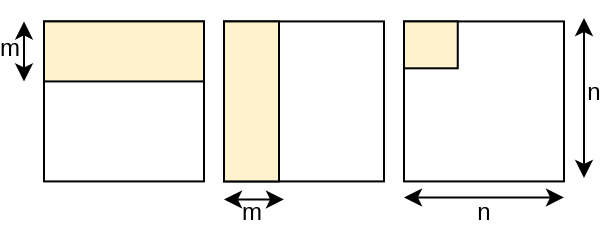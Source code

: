 <mxfile version="14.2.9" type="device"><diagram id="HZPBZsBwr-xF4NzpEWY5" name="Page-1"><mxGraphModel dx="716" dy="404" grid="1" gridSize="10" guides="1" tooltips="1" connect="1" arrows="1" fold="1" page="1" pageScale="1" pageWidth="850" pageHeight="1100" math="0" shadow="0"><root><mxCell id="0"/><mxCell id="1" parent="0"/><mxCell id="Bb1LcumJ4DdWjd4LheCI-1" value="" style="whiteSpace=wrap;html=1;aspect=fixed;" vertex="1" parent="1"><mxGeometry x="202" y="191.71" width="80" height="80" as="geometry"/></mxCell><mxCell id="Bb1LcumJ4DdWjd4LheCI-2" value="" style="whiteSpace=wrap;html=1;aspect=fixed;" vertex="1" parent="1"><mxGeometry x="292" y="191.71" width="80" height="80" as="geometry"/></mxCell><mxCell id="Bb1LcumJ4DdWjd4LheCI-3" value="" style="whiteSpace=wrap;html=1;aspect=fixed;" vertex="1" parent="1"><mxGeometry x="382" y="191.71" width="80" height="80" as="geometry"/></mxCell><mxCell id="Bb1LcumJ4DdWjd4LheCI-4" value="" style="rounded=0;whiteSpace=wrap;html=1;fillColor=#fff2cc;" vertex="1" parent="1"><mxGeometry x="202" y="191.71" width="80" height="30" as="geometry"/></mxCell><mxCell id="Bb1LcumJ4DdWjd4LheCI-5" value="" style="rounded=0;whiteSpace=wrap;html=1;rotation=-90;fillColor=#fff2cc;" vertex="1" parent="1"><mxGeometry x="265.75" y="217.96" width="80" height="27.5" as="geometry"/></mxCell><mxCell id="Bb1LcumJ4DdWjd4LheCI-6" value="" style="rounded=0;whiteSpace=wrap;html=1;rotation=-90;fillColor=#fff2cc;" vertex="1" parent="1"><mxGeometry x="383.72" y="190.0" width="23.44" height="26.87" as="geometry"/></mxCell><mxCell id="Bb1LcumJ4DdWjd4LheCI-7" value="" style="endArrow=classic;startArrow=classic;html=1;" edge="1" parent="1"><mxGeometry width="50" height="50" relative="1" as="geometry"><mxPoint x="472" y="270.0" as="sourcePoint"/><mxPoint x="472" y="190.0" as="targetPoint"/></mxGeometry></mxCell><mxCell id="Bb1LcumJ4DdWjd4LheCI-8" value="" style="endArrow=classic;startArrow=classic;html=1;" edge="1" parent="1"><mxGeometry width="50" height="50" relative="1" as="geometry"><mxPoint x="382" y="279.71" as="sourcePoint"/><mxPoint x="462" y="279.71" as="targetPoint"/></mxGeometry></mxCell><mxCell id="Bb1LcumJ4DdWjd4LheCI-9" value="n" style="text;html=1;strokeColor=none;fillColor=none;align=center;verticalAlign=middle;whiteSpace=wrap;rounded=0;" vertex="1" parent="1"><mxGeometry x="472" y="216.87" width="10" height="20" as="geometry"/></mxCell><mxCell id="Bb1LcumJ4DdWjd4LheCI-10" value="n" style="text;html=1;strokeColor=none;fillColor=none;align=center;verticalAlign=middle;whiteSpace=wrap;rounded=0;" vertex="1" parent="1"><mxGeometry x="417" y="281.71" width="10" height="10" as="geometry"/></mxCell><mxCell id="Bb1LcumJ4DdWjd4LheCI-11" value="" style="endArrow=classic;startArrow=classic;html=1;" edge="1" parent="1"><mxGeometry width="50" height="50" relative="1" as="geometry"><mxPoint x="292" y="280.71" as="sourcePoint"/><mxPoint x="322" y="280.71" as="targetPoint"/></mxGeometry></mxCell><mxCell id="Bb1LcumJ4DdWjd4LheCI-12" value="m" style="text;html=1;strokeColor=none;fillColor=none;align=center;verticalAlign=middle;whiteSpace=wrap;rounded=0;" vertex="1" parent="1"><mxGeometry x="300.75" y="281.71" width="10" height="10" as="geometry"/></mxCell><mxCell id="Bb1LcumJ4DdWjd4LheCI-13" value="" style="endArrow=classic;startArrow=classic;html=1;" edge="1" parent="1"><mxGeometry width="50" height="50" relative="1" as="geometry"><mxPoint x="192" y="191.71" as="sourcePoint"/><mxPoint x="192" y="221.71" as="targetPoint"/></mxGeometry></mxCell><mxCell id="Bb1LcumJ4DdWjd4LheCI-14" value="m" style="text;html=1;strokeColor=none;fillColor=none;align=center;verticalAlign=middle;whiteSpace=wrap;rounded=0;" vertex="1" parent="1"><mxGeometry x="180" y="199.71" width="10" height="10" as="geometry"/></mxCell></root></mxGraphModel></diagram></mxfile>